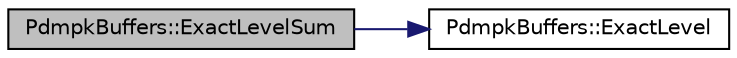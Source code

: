 digraph "PdmpkBuffers::ExactLevelSum"
{
 // INTERACTIVE_SVG=YES
  edge [fontname="Helvetica",fontsize="10",labelfontname="Helvetica",labelfontsize="10"];
  node [fontname="Helvetica",fontsize="10",shape=record];
  rankdir="LR";
  Node22 [label="PdmpkBuffers::ExactLevelSum",height=0.2,width=0.4,color="black", fillcolor="grey75", style="filled", fontcolor="black"];
  Node22 -> Node23 [color="midnightblue",fontsize="10",style="solid",fontname="Helvetica"];
  Node23 [label="PdmpkBuffers::ExactLevel",height=0.2,width=0.4,color="black", fillcolor="white", style="filled",URL="$classPdmpkBuffers.html#a661fc5b0f3c5c8a98b620e5a3378cefc",tooltip="The exact level of vertex (including partial results). "];
}
